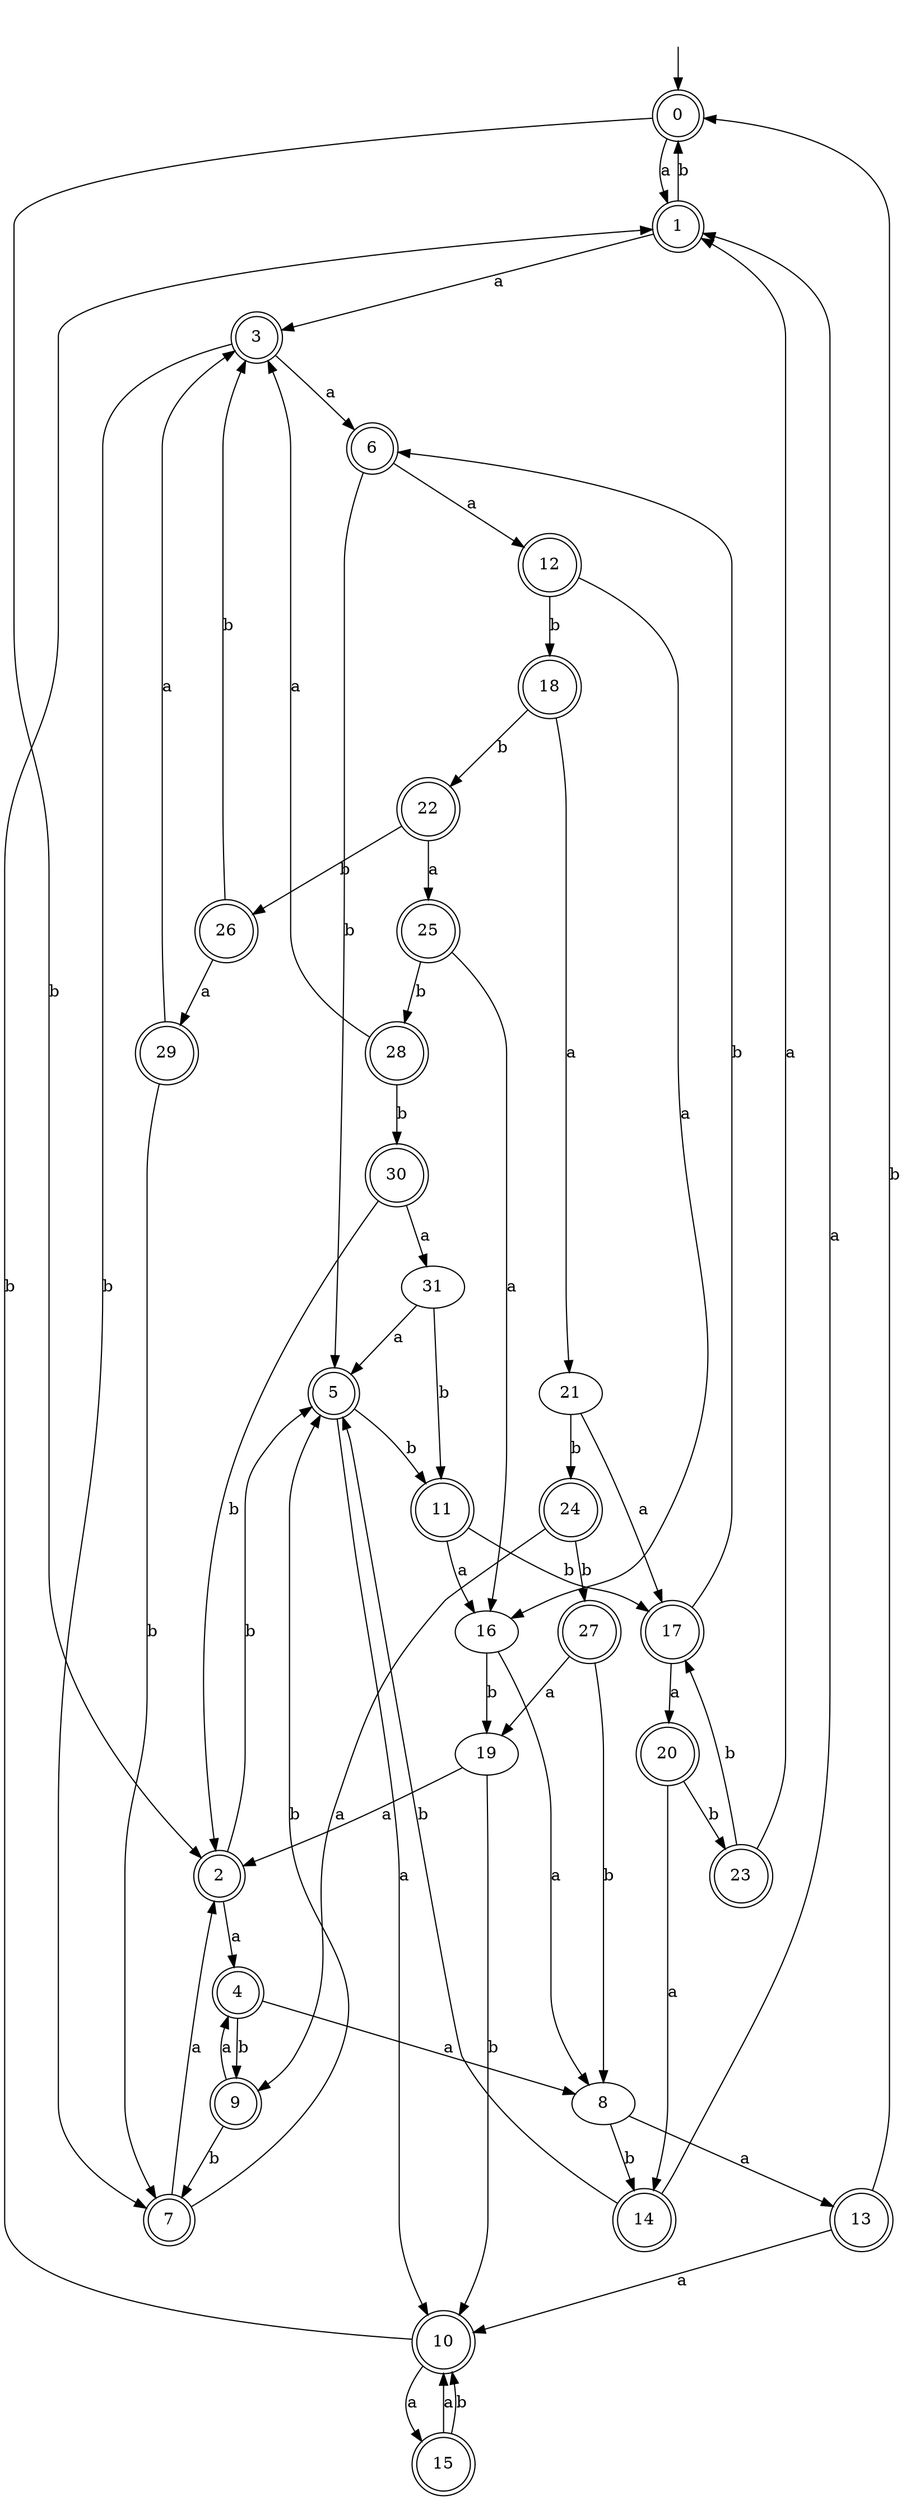 digraph RandomDFA {
  __start0 [label="", shape=none];
  __start0 -> 0 [label=""];
  0 [shape=circle] [shape=doublecircle]
  0 -> 1 [label="a"]
  0 -> 2 [label="b"]
  1 [shape=doublecircle]
  1 -> 3 [label="a"]
  1 -> 0 [label="b"]
  2 [shape=doublecircle]
  2 -> 4 [label="a"]
  2 -> 5 [label="b"]
  3 [shape=doublecircle]
  3 -> 6 [label="a"]
  3 -> 7 [label="b"]
  4 [shape=doublecircle]
  4 -> 8 [label="a"]
  4 -> 9 [label="b"]
  5 [shape=doublecircle]
  5 -> 10 [label="a"]
  5 -> 11 [label="b"]
  6 [shape=doublecircle]
  6 -> 12 [label="a"]
  6 -> 5 [label="b"]
  7 [shape=doublecircle]
  7 -> 2 [label="a"]
  7 -> 5 [label="b"]
  8
  8 -> 13 [label="a"]
  8 -> 14 [label="b"]
  9 [shape=doublecircle]
  9 -> 4 [label="a"]
  9 -> 7 [label="b"]
  10 [shape=doublecircle]
  10 -> 15 [label="a"]
  10 -> 1 [label="b"]
  11 [shape=doublecircle]
  11 -> 16 [label="a"]
  11 -> 17 [label="b"]
  12 [shape=doublecircle]
  12 -> 16 [label="a"]
  12 -> 18 [label="b"]
  13 [shape=doublecircle]
  13 -> 10 [label="a"]
  13 -> 0 [label="b"]
  14 [shape=doublecircle]
  14 -> 1 [label="a"]
  14 -> 5 [label="b"]
  15 [shape=doublecircle]
  15 -> 10 [label="a"]
  15 -> 10 [label="b"]
  16
  16 -> 8 [label="a"]
  16 -> 19 [label="b"]
  17 [shape=doublecircle]
  17 -> 20 [label="a"]
  17 -> 6 [label="b"]
  18 [shape=doublecircle]
  18 -> 21 [label="a"]
  18 -> 22 [label="b"]
  19
  19 -> 2 [label="a"]
  19 -> 10 [label="b"]
  20 [shape=doublecircle]
  20 -> 14 [label="a"]
  20 -> 23 [label="b"]
  21
  21 -> 17 [label="a"]
  21 -> 24 [label="b"]
  22 [shape=doublecircle]
  22 -> 25 [label="a"]
  22 -> 26 [label="b"]
  23 [shape=doublecircle]
  23 -> 1 [label="a"]
  23 -> 17 [label="b"]
  24 [shape=doublecircle]
  24 -> 9 [label="a"]
  24 -> 27 [label="b"]
  25 [shape=doublecircle]
  25 -> 16 [label="a"]
  25 -> 28 [label="b"]
  26 [shape=doublecircle]
  26 -> 29 [label="a"]
  26 -> 3 [label="b"]
  27 [shape=doublecircle]
  27 -> 19 [label="a"]
  27 -> 8 [label="b"]
  28 [shape=doublecircle]
  28 -> 3 [label="a"]
  28 -> 30 [label="b"]
  29 [shape=doublecircle]
  29 -> 3 [label="a"]
  29 -> 7 [label="b"]
  30 [shape=doublecircle]
  30 -> 31 [label="a"]
  30 -> 2 [label="b"]
  31
  31 -> 5 [label="a"]
  31 -> 11 [label="b"]
}
